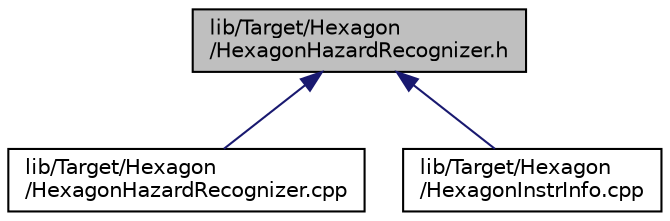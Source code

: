 digraph "lib/Target/Hexagon/HexagonHazardRecognizer.h"
{
 // LATEX_PDF_SIZE
  bgcolor="transparent";
  edge [fontname="Helvetica",fontsize="10",labelfontname="Helvetica",labelfontsize="10"];
  node [fontname="Helvetica",fontsize="10",shape=record];
  Node1 [label="lib/Target/Hexagon\l/HexagonHazardRecognizer.h",height=0.2,width=0.4,color="black", fillcolor="grey75", style="filled", fontcolor="black",tooltip=" "];
  Node1 -> Node2 [dir="back",color="midnightblue",fontsize="10",style="solid",fontname="Helvetica"];
  Node2 [label="lib/Target/Hexagon\l/HexagonHazardRecognizer.cpp",height=0.2,width=0.4,color="black",URL="$HexagonHazardRecognizer_8cpp.html",tooltip=" "];
  Node1 -> Node3 [dir="back",color="midnightblue",fontsize="10",style="solid",fontname="Helvetica"];
  Node3 [label="lib/Target/Hexagon\l/HexagonInstrInfo.cpp",height=0.2,width=0.4,color="black",URL="$HexagonInstrInfo_8cpp.html",tooltip=" "];
}
